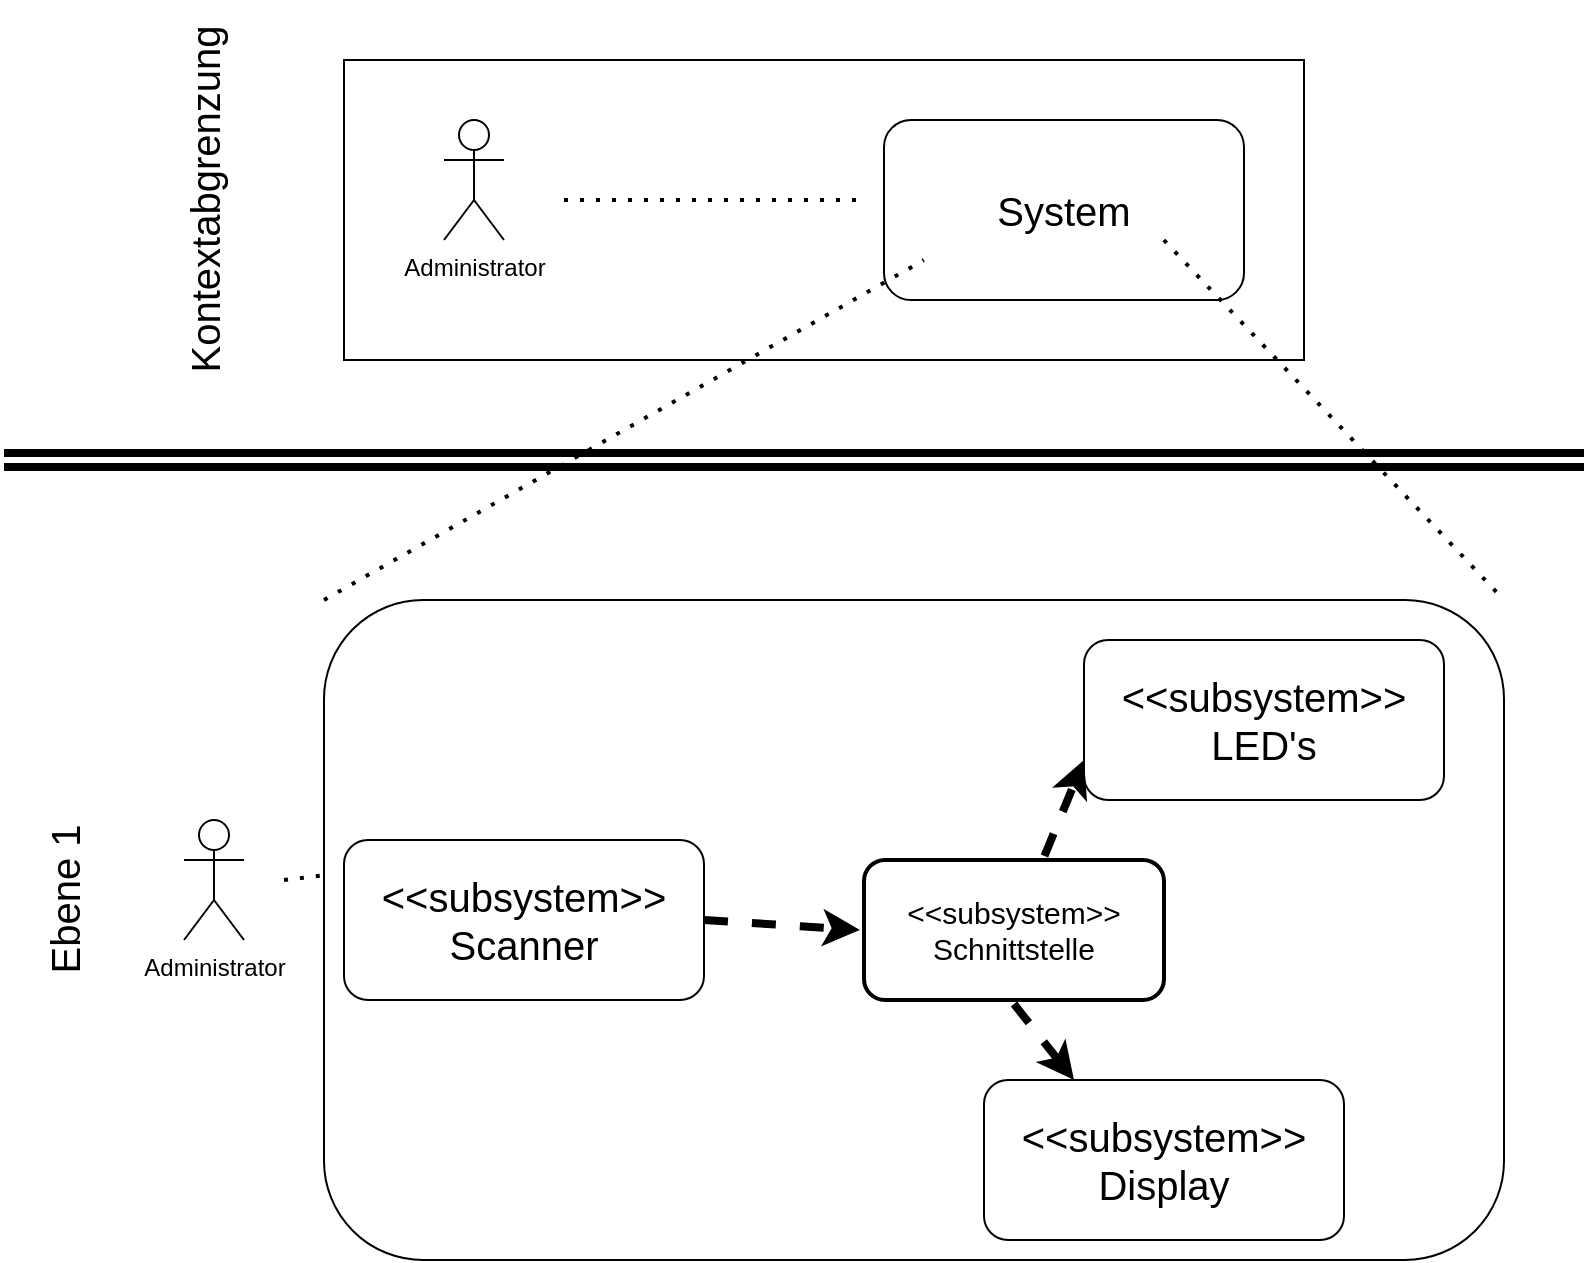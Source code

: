 <mxfile version="20.8.5" type="device"><diagram id="mzJsa9RWwL21wpUvKsJk" name="Seite-1"><mxGraphModel dx="1026" dy="584" grid="1" gridSize="10" guides="1" tooltips="1" connect="1" arrows="1" fold="1" page="1" pageScale="1" pageWidth="827" pageHeight="1169" math="0" shadow="0"><root><mxCell id="0"/><mxCell id="1" parent="0"/><mxCell id="f1mH7IWBsVKgYB9QTfj4-1" value="Administrator&lt;br&gt;" style="shape=umlActor;verticalLabelPosition=bottom;verticalAlign=top;html=1;outlineConnect=0;" parent="1" vertex="1"><mxGeometry x="240" y="120" width="30" height="60" as="geometry"/></mxCell><mxCell id="f1mH7IWBsVKgYB9QTfj4-4" value="" style="endArrow=none;dashed=1;html=1;dashPattern=1 3;strokeWidth=2;rounded=0;strokeColor=default;" parent="1" edge="1"><mxGeometry width="50" height="50" relative="1" as="geometry"><mxPoint x="300" y="160" as="sourcePoint"/><mxPoint x="450" y="160" as="targetPoint"/></mxGeometry></mxCell><mxCell id="f1mH7IWBsVKgYB9QTfj4-5" value="&lt;font style=&quot;font-size: 20px;&quot;&gt;System&lt;/font&gt;" style="rounded=1;whiteSpace=wrap;html=1;" parent="1" vertex="1"><mxGeometry x="460" y="120" width="180" height="90" as="geometry"/></mxCell><mxCell id="f1mH7IWBsVKgYB9QTfj4-6" value="" style="rounded=0;whiteSpace=wrap;html=1;fontSize=20;fillColor=none;" parent="1" vertex="1"><mxGeometry x="190" y="90" width="480" height="150" as="geometry"/></mxCell><mxCell id="f1mH7IWBsVKgYB9QTfj4-7" value="Kontextabgrenzung&lt;br&gt;" style="text;html=1;align=center;verticalAlign=middle;resizable=0;points=[];autosize=1;strokeColor=none;fillColor=none;fontSize=20;rotation=-90;" parent="1" vertex="1"><mxGeometry x="20" y="140" width="200" height="40" as="geometry"/></mxCell><mxCell id="f1mH7IWBsVKgYB9QTfj4-8" value="" style="shape=link;html=1;rounded=0;strokeColor=default;fontSize=20;strokeWidth=4;" parent="1" edge="1"><mxGeometry width="100" relative="1" as="geometry"><mxPoint x="20" y="290" as="sourcePoint"/><mxPoint x="810" y="290" as="targetPoint"/></mxGeometry></mxCell><mxCell id="f1mH7IWBsVKgYB9QTfj4-9" value="" style="shape=link;html=1;rounded=0;strokeColor=default;fontSize=20;" parent="1" edge="1"><mxGeometry width="100" relative="1" as="geometry"><mxPoint x="360" y="290" as="sourcePoint"/><mxPoint x="460" y="290" as="targetPoint"/></mxGeometry></mxCell><mxCell id="f1mH7IWBsVKgYB9QTfj4-10" value="Administrator&lt;br&gt;" style="shape=umlActor;verticalLabelPosition=bottom;verticalAlign=top;html=1;outlineConnect=0;" parent="1" vertex="1"><mxGeometry x="110" y="470" width="30" height="60" as="geometry"/></mxCell><mxCell id="f1mH7IWBsVKgYB9QTfj4-11" value="" style="endArrow=none;dashed=1;html=1;dashPattern=1 3;strokeWidth=2;rounded=0;strokeColor=default;" parent="1" edge="1"><mxGeometry width="50" height="50" relative="1" as="geometry"><mxPoint x="160" y="500" as="sourcePoint"/><mxPoint x="330" y="480" as="targetPoint"/></mxGeometry></mxCell><mxCell id="f1mH7IWBsVKgYB9QTfj4-12" value="" style="rounded=1;whiteSpace=wrap;html=1;" parent="1" vertex="1"><mxGeometry x="180" y="360" width="590" height="330" as="geometry"/></mxCell><mxCell id="f1mH7IWBsVKgYB9QTfj4-18" value="&amp;lt;&amp;lt;subsystem&amp;gt;&amp;gt;&lt;br&gt;Scanner" style="rounded=1;whiteSpace=wrap;html=1;fontSize=20;fillColor=none;" parent="1" vertex="1"><mxGeometry x="190" y="480" width="180" height="80" as="geometry"/></mxCell><mxCell id="f1mH7IWBsVKgYB9QTfj4-19" value="&amp;lt;&amp;lt;subsystem&amp;gt;&amp;gt;&lt;br&gt;LED's" style="rounded=1;whiteSpace=wrap;html=1;fontSize=20;fillColor=none;" parent="1" vertex="1"><mxGeometry x="560" y="380" width="180" height="80" as="geometry"/></mxCell><mxCell id="f1mH7IWBsVKgYB9QTfj4-20" value="&amp;lt;&amp;lt;subsystem&amp;gt;&amp;gt;&lt;br&gt;Display" style="rounded=1;whiteSpace=wrap;html=1;fontSize=20;fillColor=none;" parent="1" vertex="1"><mxGeometry x="510" y="600" width="180" height="80" as="geometry"/></mxCell><mxCell id="f1mH7IWBsVKgYB9QTfj4-25" value="" style="endArrow=none;dashed=1;html=1;dashPattern=1 3;strokeWidth=2;rounded=0;strokeColor=default;fontSize=20;entryX=0.604;entryY=0.667;entryDx=0;entryDy=0;entryPerimeter=0;exitX=0;exitY=0;exitDx=0;exitDy=0;" parent="1" source="f1mH7IWBsVKgYB9QTfj4-12" target="f1mH7IWBsVKgYB9QTfj4-6" edge="1"><mxGeometry width="50" height="50" relative="1" as="geometry"><mxPoint x="390" y="450" as="sourcePoint"/><mxPoint x="440" y="400" as="targetPoint"/></mxGeometry></mxCell><mxCell id="f1mH7IWBsVKgYB9QTfj4-26" value="" style="endArrow=none;dashed=1;html=1;dashPattern=1 3;strokeWidth=2;rounded=0;strokeColor=default;fontSize=20;entryX=1;entryY=0;entryDx=0;entryDy=0;exitX=0.854;exitY=0.6;exitDx=0;exitDy=0;exitPerimeter=0;" parent="1" source="f1mH7IWBsVKgYB9QTfj4-6" target="f1mH7IWBsVKgYB9QTfj4-12" edge="1"><mxGeometry width="50" height="50" relative="1" as="geometry"><mxPoint x="790" y="330" as="sourcePoint"/><mxPoint x="489.92" y="200.05" as="targetPoint"/></mxGeometry></mxCell><mxCell id="f1mH7IWBsVKgYB9QTfj4-27" value="" style="endArrow=classic;html=1;rounded=0;dashed=1;strokeColor=default;strokeWidth=4;fontSize=20;entryX=0;entryY=0.75;entryDx=0;entryDy=0;" parent="1" source="taV4n7rLaq1zeeNeAUkk-1" target="f1mH7IWBsVKgYB9QTfj4-19" edge="1"><mxGeometry width="50" height="50" relative="1" as="geometry"><mxPoint x="390" y="460" as="sourcePoint"/><mxPoint x="440" y="410" as="targetPoint"/></mxGeometry></mxCell><mxCell id="f1mH7IWBsVKgYB9QTfj4-28" value="" style="endArrow=classic;html=1;rounded=0;dashed=1;strokeColor=default;strokeWidth=4;fontSize=20;entryX=0.25;entryY=0;entryDx=0;entryDy=0;exitX=0.5;exitY=1;exitDx=0;exitDy=0;" parent="1" source="taV4n7rLaq1zeeNeAUkk-1" target="f1mH7IWBsVKgYB9QTfj4-20" edge="1"><mxGeometry width="50" height="50" relative="1" as="geometry"><mxPoint x="390" y="460" as="sourcePoint"/><mxPoint x="440" y="410" as="targetPoint"/></mxGeometry></mxCell><mxCell id="f1mH7IWBsVKgYB9QTfj4-29" value="Ebene 1" style="text;html=1;align=center;verticalAlign=middle;resizable=0;points=[];autosize=1;strokeColor=none;fillColor=none;fontSize=20;rotation=-90;" parent="1" vertex="1"><mxGeometry y="490" width="100" height="40" as="geometry"/></mxCell><mxCell id="taV4n7rLaq1zeeNeAUkk-1" value="&amp;lt;&amp;lt;subsystem&amp;gt;&amp;gt;&lt;br style=&quot;font-size: 15px;&quot;&gt;Schnittstelle" style="rounded=1;whiteSpace=wrap;html=1;strokeWidth=2;perimeterSpacing=2;fontSize=15;" vertex="1" parent="1"><mxGeometry x="450" y="490" width="150" height="70" as="geometry"/></mxCell><mxCell id="taV4n7rLaq1zeeNeAUkk-3" value="" style="endArrow=classic;html=1;rounded=0;dashed=1;strokeColor=default;strokeWidth=4;fontSize=20;entryX=0;entryY=0.5;entryDx=0;entryDy=0;exitX=1;exitY=0.5;exitDx=0;exitDy=0;" edge="1" parent="1" source="f1mH7IWBsVKgYB9QTfj4-18" target="taV4n7rLaq1zeeNeAUkk-1"><mxGeometry width="50" height="50" relative="1" as="geometry"><mxPoint x="345" y="560" as="sourcePoint"/><mxPoint x="380" y="520" as="targetPoint"/></mxGeometry></mxCell></root></mxGraphModel></diagram></mxfile>